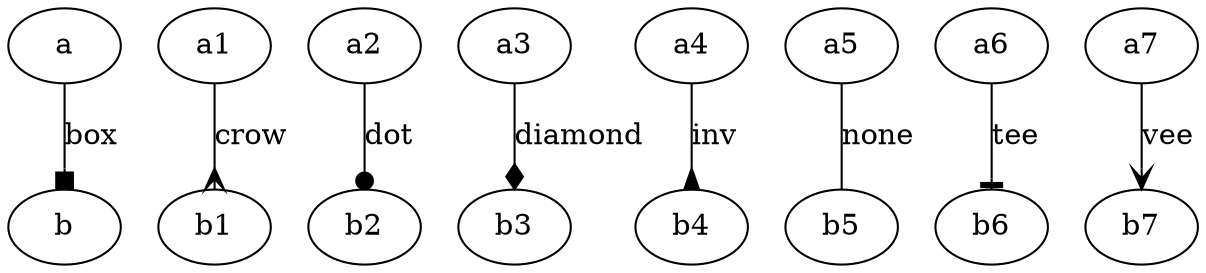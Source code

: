 digraph Arrow_Shapes{
    a -> b[arrowhead=box label="box"]
    a1 -> b1[arrowhead=crow label="crow"]
    a2 -> b2[arrowhead=dot label="dot"]
    a3 -> b3[arrowhead=diamond label="diamond"]
    a4 -> b4[arrowhead=inv label="inv"]
    a5 -> b5[arrowhead=none label="none"]
    a6 -> b6[arrowhead=tee label="tee"]
    a7 -> b7[arrowhead=vee label="vee"]
}
